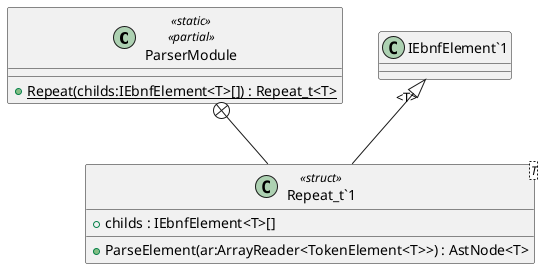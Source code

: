 @startuml
class ParserModule <<static>> <<partial>> {
    + {static} Repeat(childs:IEbnfElement<T>[]) : Repeat_t<T>
}
class "Repeat_t`1"<T> <<struct>> {
    + childs : IEbnfElement<T>[]
    + ParseElement(ar:ArrayReader<TokenElement<T>>) : AstNode<T>
}
ParserModule +-- "Repeat_t`1"
"IEbnfElement`1" "<T>" <|-- "Repeat_t`1"
@enduml
